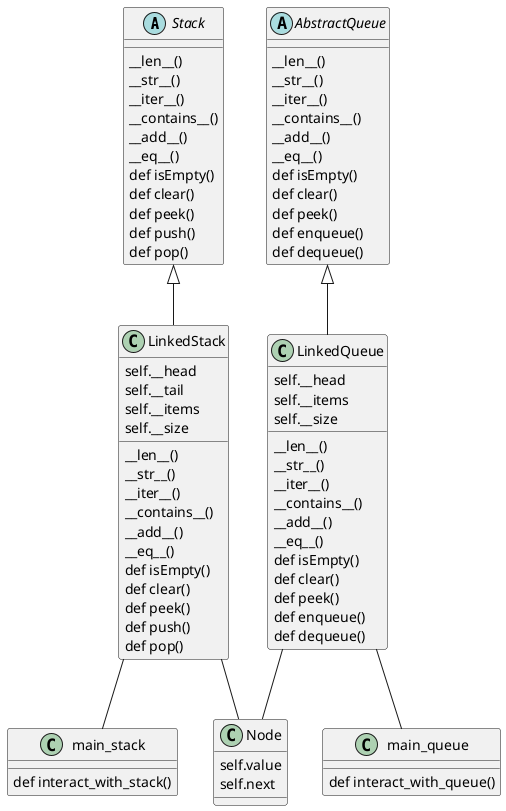 @startuml

'West Valley College
'CIST-005B-32264
'Student Name: Luis Vargas Chacon
'Student ID: G08280596
'Email: lvargasc@mywvm.wvm.edu
'Team Name: The Infinite Loop
'Date: 03/23/2024

'Description: Stack and Queue Diagram
'This file is used to UML Class Diagram of the Stack and Queue Homework

'https://plantuml.com/class-diagram

abstract class Stack
{
     __len__()
     __str__()
     __iter__()
    __contains__()
    __add__()
    __eq__()
    def isEmpty()
    def clear()
    def peek()
    def push()
    def pop()
}

class LinkedStack{
    self.__head
    self.__tail
    self.__items
    self.__size
     __len__()
     __str__()
     __iter__()
    __contains__()
    __add__()
    __eq__()
    def isEmpty()
    def clear()
    def peek()
    def push()
    def pop()
}

abstract class AbstractQueue
{
     __len__()
     __str__()
     __iter__()
    __contains__()
    __add__()
    __eq__()
    def isEmpty()
    def clear()
    def peek()
    def enqueue()
    def dequeue()
}

class LinkedQueue{
    self.__head
    self.__items
    self.__size
     __len__()
     __str__()
     __iter__()
    __contains__()
    __add__()
    __eq__()
    def isEmpty()
    def clear()
    def peek()
    def enqueue()
    def dequeue()
}

class main_stack{
    def interact_with_stack()
}

class main_queue{
    def interact_with_queue()
}

class Node{
    self.value
    self.next
}

LinkedStack -- Node

LinkedQueue -- Node

Stack <|-- LinkedStack
AbstractQueue <|-- LinkedQueue

LinkedStack -- main_stack
LinkedQueue -- main_queue

@enduml